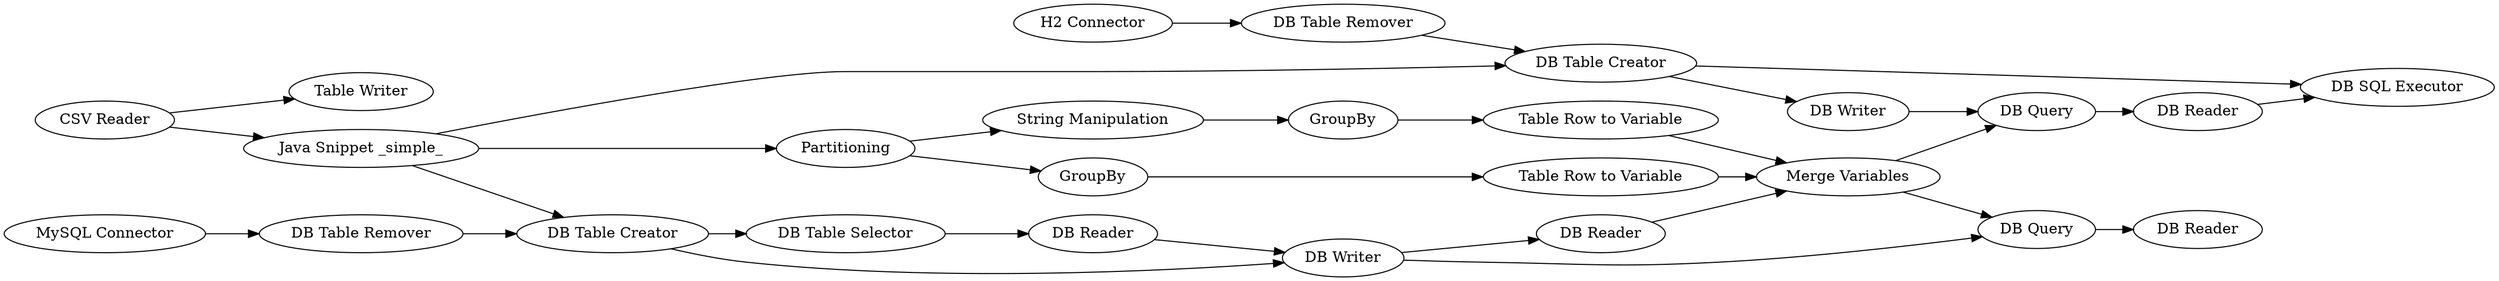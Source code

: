 digraph {
	1871 -> 75
	71 -> 75
	1879 -> 1872
	1881 -> 1884
	1879 -> 1889
	1895 -> 1894
	1871 -> 72
	1884 -> 1886
	1872 -> 1880
	1894 -> 1896
	1890 -> 1895
	1873 -> 1871
	75 -> 1883
	1882 -> 1885
	1886 -> 1893
	1894 -> 1892
	1883 -> 1887
	1892 -> 1893
	1880 -> 1888
	1872 -> 1871
	1886 -> 1883
	1 -> 1873
	75 -> 76
	1891 -> 1896
	72 -> 71
	1885 -> 1886
	1880 -> 1881
	1888 -> 1882
	1872 -> 1894
	76 -> 1886
	1893 -> 1891
	1887 [label="DB Reader"]
	1893 [label="DB Query"]
	1894 [label="DB Table Creator"]
	1881 [label=GroupBy]
	1888 [label="String Manipulation"]
	1891 [label="DB Reader"]
	1882 [label=GroupBy]
	1879 [label="CSV Reader"]
	75 [label="DB Writer"]
	1872 [label="Java Snippet _simple_"]
	1880 [label=Partitioning]
	1 [label="MySQL Connector"]
	1892 [label="DB Writer"]
	1884 [label="Table Row to Variable"]
	72 [label="DB Table Selector"]
	1873 [label="DB Table Remover"]
	76 [label="DB Reader"]
	1885 [label="Table Row to Variable"]
	1895 [label="DB Table Remover"]
	71 [label="DB Reader"]
	1883 [label="DB Query"]
	1871 [label="DB Table Creator"]
	1886 [label="Merge Variables"]
	1889 [label="Table Writer"]
	1890 [label="H2 Connector"]
	1896 [label="DB SQL Executor"]
	rankdir=LR
}
